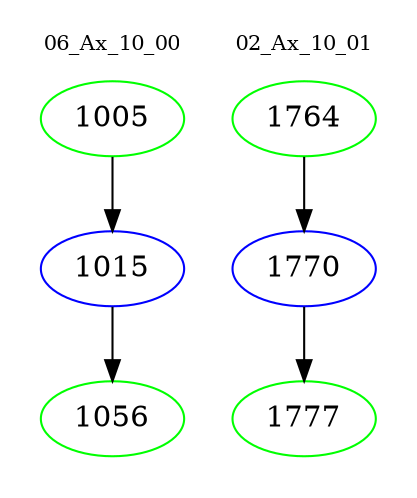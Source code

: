 digraph{
subgraph cluster_0 {
color = white
label = "06_Ax_10_00";
fontsize=10;
T0_1005 [label="1005", color="green"]
T0_1005 -> T0_1015 [color="black"]
T0_1015 [label="1015", color="blue"]
T0_1015 -> T0_1056 [color="black"]
T0_1056 [label="1056", color="green"]
}
subgraph cluster_1 {
color = white
label = "02_Ax_10_01";
fontsize=10;
T1_1764 [label="1764", color="green"]
T1_1764 -> T1_1770 [color="black"]
T1_1770 [label="1770", color="blue"]
T1_1770 -> T1_1777 [color="black"]
T1_1777 [label="1777", color="green"]
}
}
